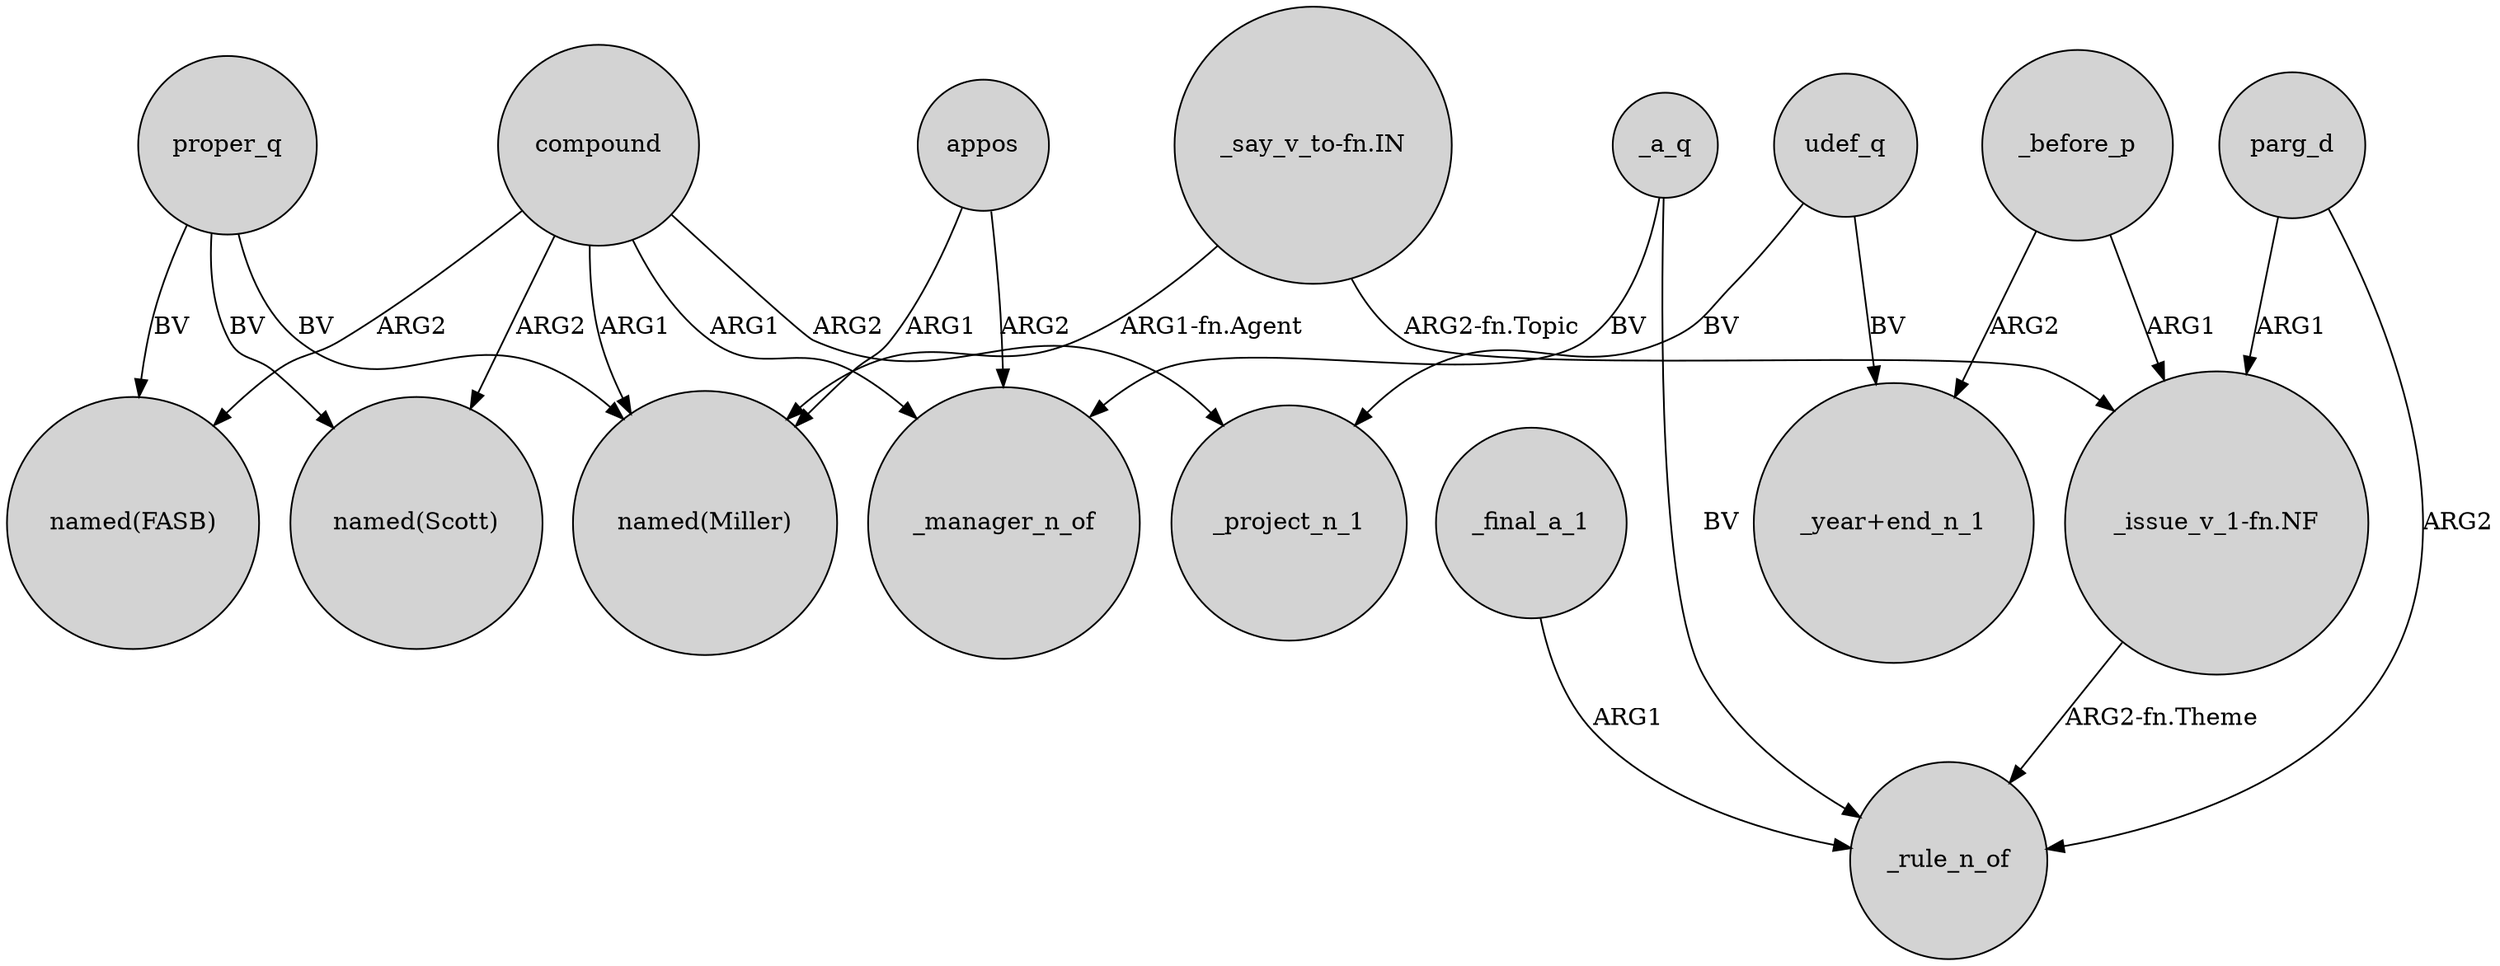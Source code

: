 digraph {
	node [shape=circle style=filled]
	compound -> "named(FASB)" [label=ARG2]
	compound -> _manager_n_of [label=ARG1]
	"_say_v_to-fn.IN" -> "named(Miller)" [label="ARG1-fn.Agent"]
	appos -> "named(Miller)" [label=ARG1]
	_before_p -> "_issue_v_1-fn.NF" [label=ARG1]
	udef_q -> _project_n_1 [label=BV]
	"_say_v_to-fn.IN" -> "_issue_v_1-fn.NF" [label="ARG2-fn.Topic"]
	"_issue_v_1-fn.NF" -> _rule_n_of [label="ARG2-fn.Theme"]
	parg_d -> _rule_n_of [label=ARG2]
	_a_q -> _rule_n_of [label=BV]
	parg_d -> "_issue_v_1-fn.NF" [label=ARG1]
	proper_q -> "named(Scott)" [label=BV]
	compound -> _project_n_1 [label=ARG2]
	compound -> "named(Miller)" [label=ARG1]
	udef_q -> "_year+end_n_1" [label=BV]
	_a_q -> _manager_n_of [label=BV]
	_before_p -> "_year+end_n_1" [label=ARG2]
	proper_q -> "named(Miller)" [label=BV]
	_final_a_1 -> _rule_n_of [label=ARG1]
	proper_q -> "named(FASB)" [label=BV]
	compound -> "named(Scott)" [label=ARG2]
	appos -> _manager_n_of [label=ARG2]
}

